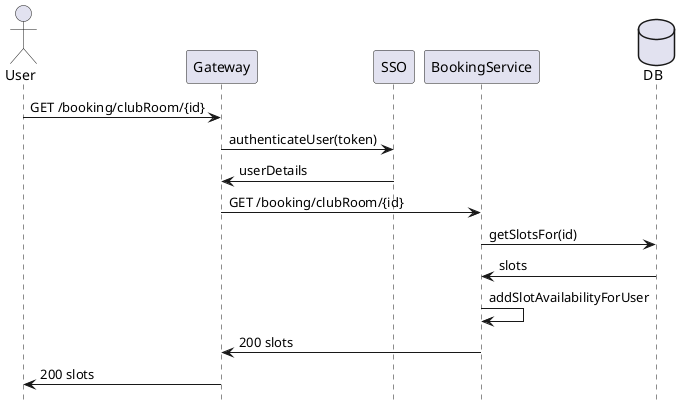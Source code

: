 @startuml
hide footbox

actor User
User -> Gateway: GET /booking/clubRoom/{id}
Gateway -> SSO: authenticateUser(token)
SSO -> Gateway: userDetails
Gateway -> BookingService: GET /booking/clubRoom/{id}
database DB
BookingService -> DB: getSlotsFor(id)
DB -> BookingService: slots
BookingService -> BookingService: addSlotAvailabilityForUser
BookingService -> Gateway:200 slots
Gateway -> User: 200 slots

@enduml

